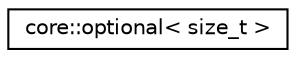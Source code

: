 digraph "Graphical Class Hierarchy"
{
  edge [fontname="Helvetica",fontsize="10",labelfontname="Helvetica",labelfontsize="10"];
  node [fontname="Helvetica",fontsize="10",shape=record];
  rankdir="LR";
  Node0 [label="core::optional\< size_t \>",height=0.2,width=0.4,color="black", fillcolor="white", style="filled",URL="$classcore_1_1optional.html"];
}
